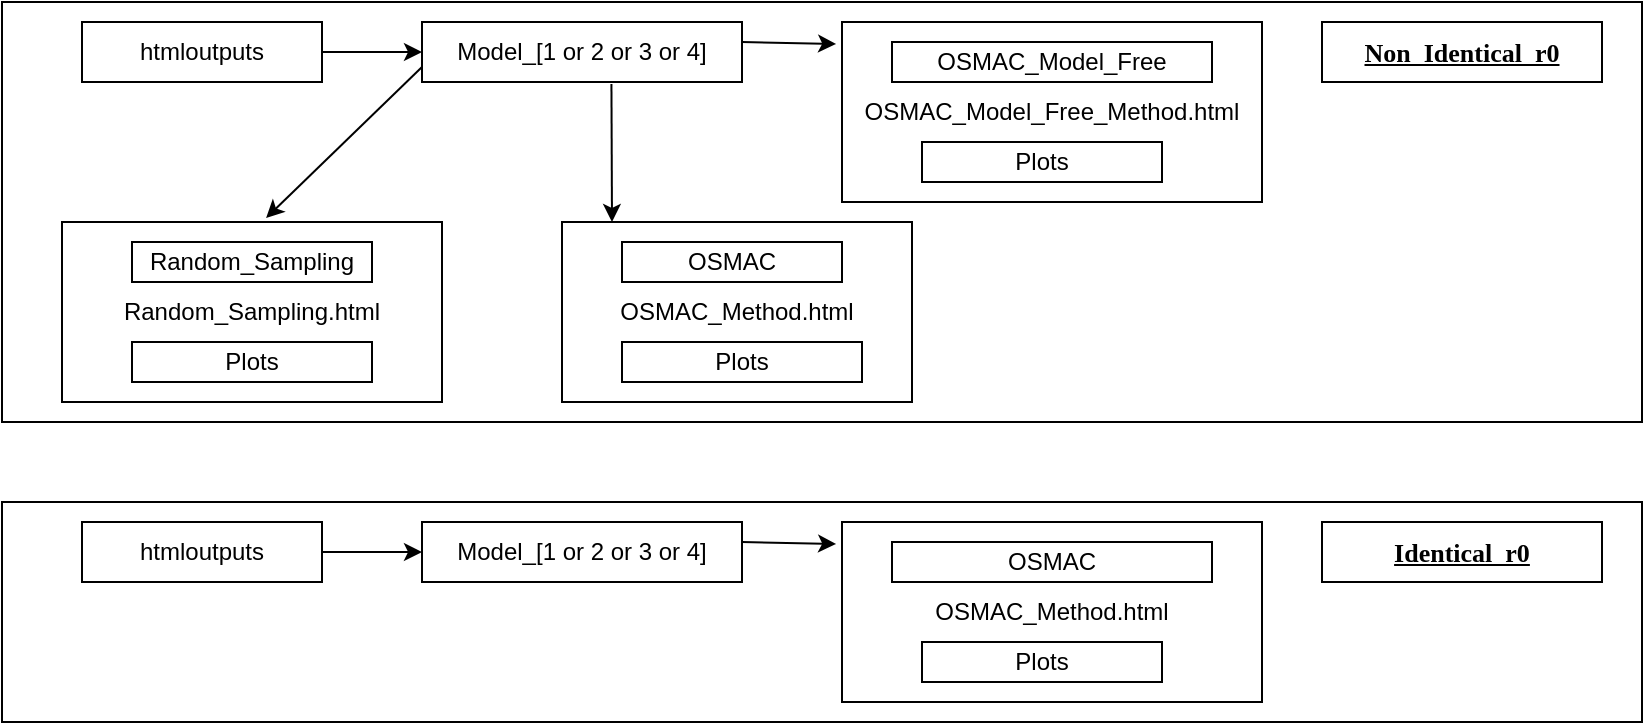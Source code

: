 <mxfile version="21.0.2" type="device"><diagram id="ytmR5HKEm_kyoYOyQnbl" name="Page-1"><mxGraphModel dx="1434" dy="696" grid="1" gridSize="10" guides="1" tooltips="1" connect="1" arrows="1" fold="1" page="1" pageScale="1" pageWidth="1169" pageHeight="827" math="0" shadow="0"><root><mxCell id="0"/><mxCell id="1" parent="0"/><mxCell id="hE2MfA-bIJgHKBOPgiyn-29" value="" style="rounded=0;whiteSpace=wrap;html=1;fontFamily=Verdana;fontSize=13;fontColor=#000000;" parent="1" vertex="1"><mxGeometry x="180" y="260" width="820" height="110" as="geometry"/></mxCell><mxCell id="hE2MfA-bIJgHKBOPgiyn-28" value="" style="rounded=0;whiteSpace=wrap;html=1;fontFamily=Verdana;fontSize=13;fontColor=#000000;" parent="1" vertex="1"><mxGeometry x="180" y="10" width="820" height="210" as="geometry"/></mxCell><mxCell id="Y15IXwa4bZaMsPX_LT59-4" value="OSMAC_Method.html" style="rounded=0;whiteSpace=wrap;html=1;" parent="1" vertex="1"><mxGeometry x="460" y="120" width="175" height="90" as="geometry"/></mxCell><mxCell id="Y15IXwa4bZaMsPX_LT59-6" value="Random_Sampling.html&lt;br&gt;" style="rounded=0;whiteSpace=wrap;html=1;" parent="1" vertex="1"><mxGeometry x="210" y="120" width="190" height="90" as="geometry"/></mxCell><mxCell id="xJv2lLW5JWSHgvl9ePkv-1" value="" style="edgeStyle=orthogonalEdgeStyle;rounded=0;orthogonalLoop=1;jettySize=auto;html=1;" edge="1" parent="1" source="Y15IXwa4bZaMsPX_LT59-7" target="Y15IXwa4bZaMsPX_LT59-9"><mxGeometry relative="1" as="geometry"/></mxCell><mxCell id="Y15IXwa4bZaMsPX_LT59-7" value="htmloutputs" style="rounded=0;whiteSpace=wrap;html=1;" parent="1" vertex="1"><mxGeometry x="220" y="20" width="120" height="30" as="geometry"/></mxCell><mxCell id="Y15IXwa4bZaMsPX_LT59-9" value="Model_[1 or 2 or 3 or 4]" style="rounded=0;whiteSpace=wrap;html=1;" parent="1" vertex="1"><mxGeometry x="390" y="20" width="160" height="30" as="geometry"/></mxCell><mxCell id="Y15IXwa4bZaMsPX_LT59-11" value="Random_Sampling" style="rounded=0;whiteSpace=wrap;html=1;" parent="1" vertex="1"><mxGeometry x="245" y="130" width="120" height="20" as="geometry"/></mxCell><mxCell id="Y15IXwa4bZaMsPX_LT59-13" value="OSMAC" style="rounded=0;whiteSpace=wrap;html=1;" parent="1" vertex="1"><mxGeometry x="490" y="130" width="110" height="20" as="geometry"/></mxCell><mxCell id="Y15IXwa4bZaMsPX_LT59-30" value="" style="endArrow=classic;html=1;exitX=0;exitY=0.75;exitDx=0;exitDy=0;entryX=0.537;entryY=-0.022;entryDx=0;entryDy=0;entryPerimeter=0;" parent="1" source="Y15IXwa4bZaMsPX_LT59-9" target="Y15IXwa4bZaMsPX_LT59-6" edge="1"><mxGeometry width="50" height="50" relative="1" as="geometry"><mxPoint x="132.5" y="120" as="sourcePoint"/><mxPoint x="150" y="100" as="targetPoint"/></mxGeometry></mxCell><mxCell id="Y15IXwa4bZaMsPX_LT59-32" value="" style="endArrow=classic;html=1;exitX=0.592;exitY=1.033;exitDx=0;exitDy=0;exitPerimeter=0;" parent="1" source="Y15IXwa4bZaMsPX_LT59-9" edge="1"><mxGeometry width="50" height="50" relative="1" as="geometry"><mxPoint x="320" y="122" as="sourcePoint"/><mxPoint x="485" y="120" as="targetPoint"/></mxGeometry></mxCell><mxCell id="Y15IXwa4bZaMsPX_LT59-44" value="Plots" style="rounded=0;whiteSpace=wrap;html=1;" parent="1" vertex="1"><mxGeometry x="245" y="180" width="120" height="20" as="geometry"/></mxCell><mxCell id="Y15IXwa4bZaMsPX_LT59-46" value="Plots" style="rounded=0;whiteSpace=wrap;html=1;" parent="1" vertex="1"><mxGeometry x="490" y="180" width="120" height="20" as="geometry"/></mxCell><mxCell id="hE2MfA-bIJgHKBOPgiyn-1" value="OSMAC_Model_Free_Method.html" style="rounded=0;whiteSpace=wrap;html=1;" parent="1" vertex="1"><mxGeometry x="600" y="20" width="210" height="90" as="geometry"/></mxCell><mxCell id="hE2MfA-bIJgHKBOPgiyn-2" value="OSMAC_Model_Free" style="rounded=0;whiteSpace=wrap;html=1;" parent="1" vertex="1"><mxGeometry x="625" y="30" width="160" height="20" as="geometry"/></mxCell><mxCell id="hE2MfA-bIJgHKBOPgiyn-3" value="Plots" style="rounded=0;whiteSpace=wrap;html=1;" parent="1" vertex="1"><mxGeometry x="640" y="80" width="120" height="20" as="geometry"/></mxCell><mxCell id="hE2MfA-bIJgHKBOPgiyn-4" value="" style="endArrow=classic;html=1;exitX=0.592;exitY=1.033;exitDx=0;exitDy=0;exitPerimeter=0;entryX=-0.014;entryY=0.122;entryDx=0;entryDy=0;entryPerimeter=0;" parent="1" target="hE2MfA-bIJgHKBOPgiyn-1" edge="1"><mxGeometry width="50" height="50" relative="1" as="geometry"><mxPoint x="550" y="30.0" as="sourcePoint"/><mxPoint x="525.28" y="129.01" as="targetPoint"/></mxGeometry></mxCell><mxCell id="hE2MfA-bIJgHKBOPgiyn-5" value="&lt;font color=&quot;#000000&quot;&gt;&lt;b&gt;&lt;u&gt;Non_Identical_r0&lt;/u&gt;&lt;/b&gt;&lt;/font&gt;" style="rounded=0;whiteSpace=wrap;html=1;fontFamily=Verdana;fontSize=13;fontColor=#CC00CC;" parent="1" vertex="1"><mxGeometry x="840" y="20" width="140" height="30" as="geometry"/></mxCell><mxCell id="xJv2lLW5JWSHgvl9ePkv-2" value="" style="edgeStyle=orthogonalEdgeStyle;rounded=0;orthogonalLoop=1;jettySize=auto;html=1;" edge="1" parent="1" source="hE2MfA-bIJgHKBOPgiyn-9" target="hE2MfA-bIJgHKBOPgiyn-11"><mxGeometry relative="1" as="geometry"/></mxCell><mxCell id="hE2MfA-bIJgHKBOPgiyn-9" value="htmloutputs" style="rounded=0;whiteSpace=wrap;html=1;" parent="1" vertex="1"><mxGeometry x="220" y="270" width="120" height="30" as="geometry"/></mxCell><mxCell id="hE2MfA-bIJgHKBOPgiyn-11" value="Model_[1 or 2 or 3 or 4]" style="rounded=0;whiteSpace=wrap;html=1;" parent="1" vertex="1"><mxGeometry x="390" y="270" width="160" height="30" as="geometry"/></mxCell><mxCell id="hE2MfA-bIJgHKBOPgiyn-23" value="OSMAC_Method.html" style="rounded=0;whiteSpace=wrap;html=1;" parent="1" vertex="1"><mxGeometry x="600" y="270" width="210" height="90" as="geometry"/></mxCell><mxCell id="hE2MfA-bIJgHKBOPgiyn-24" value="OSMAC" style="rounded=0;whiteSpace=wrap;html=1;" parent="1" vertex="1"><mxGeometry x="625" y="280" width="160" height="20" as="geometry"/></mxCell><mxCell id="hE2MfA-bIJgHKBOPgiyn-25" value="Plots" style="rounded=0;whiteSpace=wrap;html=1;" parent="1" vertex="1"><mxGeometry x="640" y="330" width="120" height="20" as="geometry"/></mxCell><mxCell id="hE2MfA-bIJgHKBOPgiyn-26" value="" style="endArrow=classic;html=1;exitX=0.592;exitY=1.033;exitDx=0;exitDy=0;exitPerimeter=0;entryX=-0.014;entryY=0.122;entryDx=0;entryDy=0;entryPerimeter=0;" parent="1" target="hE2MfA-bIJgHKBOPgiyn-23" edge="1"><mxGeometry width="50" height="50" relative="1" as="geometry"><mxPoint x="550" y="280" as="sourcePoint"/><mxPoint x="525.28" y="379.01" as="targetPoint"/></mxGeometry></mxCell><mxCell id="hE2MfA-bIJgHKBOPgiyn-27" value="&lt;font color=&quot;#000000&quot;&gt;&lt;b&gt;&lt;u&gt;Identical_r0&lt;/u&gt;&lt;/b&gt;&lt;/font&gt;" style="rounded=0;whiteSpace=wrap;html=1;fontFamily=Verdana;fontSize=13;fontColor=#CC00CC;" parent="1" vertex="1"><mxGeometry x="840" y="270" width="140" height="30" as="geometry"/></mxCell></root></mxGraphModel></diagram></mxfile>